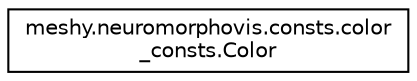 digraph "Graphical Class Hierarchy"
{
  edge [fontname="Helvetica",fontsize="10",labelfontname="Helvetica",labelfontsize="10"];
  node [fontname="Helvetica",fontsize="10",shape=record];
  rankdir="LR";
  Node1 [label="meshy.neuromorphovis.consts.color\l_consts.Color",height=0.2,width=0.4,color="black", fillcolor="white", style="filled",URL="$classmeshy_1_1neuromorphovis_1_1consts_1_1color__consts_1_1Color.html",tooltip="Math. "];
}
